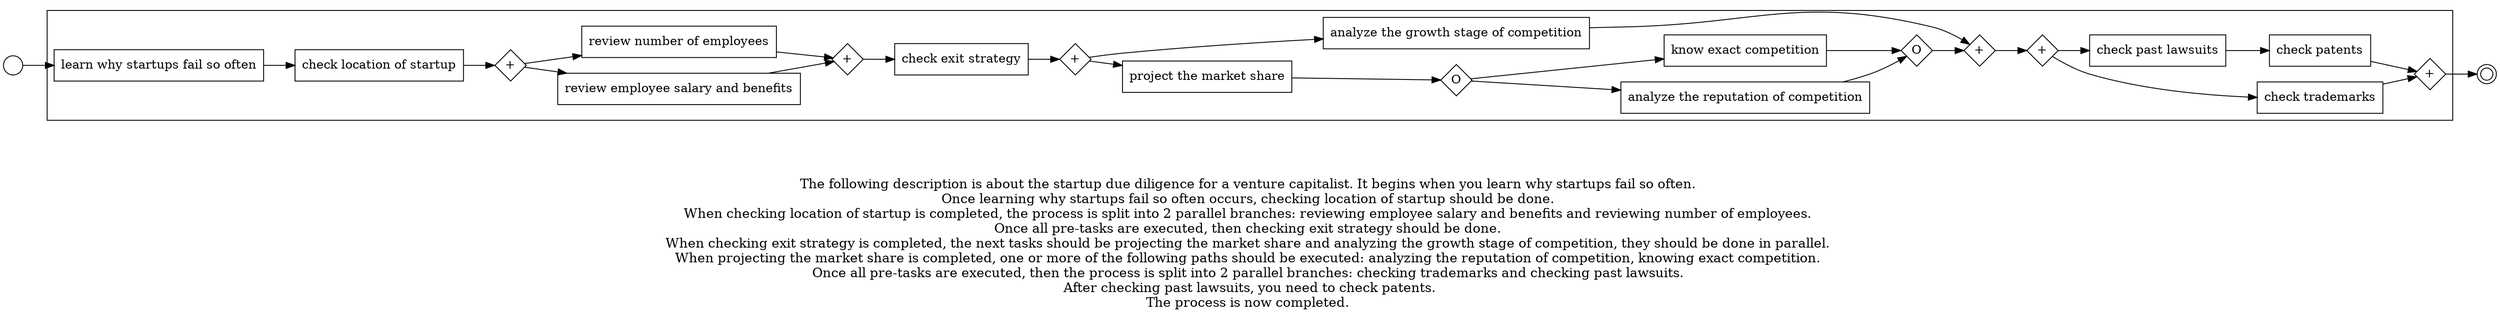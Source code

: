digraph startup_due_diligence_for_a_venture_capitalist_50 {
	graph [rankdir=LR]
	START_NODE [label="" shape=circle width=0.3]
	subgraph CLUSTER_0 {
		"learn why startups fail so often" [shape=box]
		"check location of startup" [shape=box]
		"learn why startups fail so often" -> "check location of startup"
		"AND_SPLIT--3. Review the funding team_CVM9" [label="+" fixedsize=true shape=diamond width=0.5]
		"check location of startup" -> "AND_SPLIT--3. Review the funding team_CVM9"
		"review employee salary and benefits" [shape=box]
		"AND_SPLIT--3. Review the funding team_CVM9" -> "review employee salary and benefits"
		"review number of employees" [shape=box]
		"AND_SPLIT--3. Review the funding team_CVM9" -> "review number of employees"
		"AND_JOIN--3. Review the funding team_CVM9" [label="+" fixedsize=true shape=diamond width=0.5]
		"review employee salary and benefits" -> "AND_JOIN--3. Review the funding team_CVM9"
		"review number of employees" -> "AND_JOIN--3. Review the funding team_CVM9"
		"check exit strategy" [shape=box]
		"AND_JOIN--3. Review the funding team_CVM9" -> "check exit strategy"
		"AND_SPLIT--5. Evaluate the Competition_OY0O" [label="+" fixedsize=true shape=diamond width=0.5]
		"check exit strategy" -> "AND_SPLIT--5. Evaluate the Competition_OY0O"
		"project the market share" [shape=box]
		"AND_SPLIT--5. Evaluate the Competition_OY0O" -> "project the market share"
		"analyze the growth stage of competition" [shape=box]
		"AND_SPLIT--5. Evaluate the Competition_OY0O" -> "analyze the growth stage of competition"
		"OR_SPLIT--5. Evaluate the Competition_0L25" [label=O fixedsize=true shape=diamond width=0.5]
		"project the market share" -> "OR_SPLIT--5. Evaluate the Competition_0L25"
		"analyze the reputation of competition" [shape=box]
		"OR_SPLIT--5. Evaluate the Competition_0L25" -> "analyze the reputation of competition"
		"know exact competition" [shape=box]
		"OR_SPLIT--5. Evaluate the Competition_0L25" -> "know exact competition"
		"OR_JOIN--5. Evaluate the Competition_0L25" [label=O fixedsize=true shape=diamond width=0.5]
		"analyze the reputation of competition" -> "OR_JOIN--5. Evaluate the Competition_0L25"
		"know exact competition" -> "OR_JOIN--5. Evaluate the Competition_0L25"
		"AND_JOIN--5. Evaluate the Competition_OY0O" [label="+" fixedsize=true shape=diamond width=0.5]
		"OR_JOIN--5. Evaluate the Competition_0L25" -> "AND_JOIN--5. Evaluate the Competition_OY0O"
		"analyze the growth stage of competition" -> "AND_JOIN--5. Evaluate the Competition_OY0O"
		"AND_SPLIT--6. Legal Analysis_NTX2" [label="+" fixedsize=true shape=diamond width=0.5]
		"AND_JOIN--5. Evaluate the Competition_OY0O" -> "AND_SPLIT--6. Legal Analysis_NTX2"
		"check trademarks" [shape=box]
		"AND_SPLIT--6. Legal Analysis_NTX2" -> "check trademarks"
		"check past lawsuits" [shape=box]
		"AND_SPLIT--6. Legal Analysis_NTX2" -> "check past lawsuits"
		"check patents" [shape=box]
		"check past lawsuits" -> "check patents"
		"AND_JOIN--6. Legal Analysis_NTX2" [label="+" fixedsize=true shape=diamond width=0.5]
		"check trademarks" -> "AND_JOIN--6. Legal Analysis_NTX2"
		"check patents" -> "AND_JOIN--6. Legal Analysis_NTX2"
	}
	START_NODE -> "learn why startups fail so often"
	END_NODE [label="" shape=doublecircle width=0.2]
	"AND_JOIN--6. Legal Analysis_NTX2" -> END_NODE
	fontsize=15 label="\n\n
The following description is about the startup due diligence for a venture capitalist. It begins when you learn why startups fail so often. 
Once learning why startups fail so often occurs, checking location of startup should be done. 
When checking location of startup is completed, the process is split into 2 parallel branches: reviewing employee salary and benefits and reviewing number of employees. 
Once all pre-tasks are executed, then checking exit strategy should be done. 
When checking exit strategy is completed, the next tasks should be projecting the market share and analyzing the growth stage of competition, they should be done in parallel. 
When projecting the market share is completed, one or more of the following paths should be executed: analyzing the reputation of competition, knowing exact competition. 
Once all pre-tasks are executed, then the process is split into 2 parallel branches: checking trademarks and checking past lawsuits. 
After checking past lawsuits, you need to check patents.
The process is now completed. 
"
}
